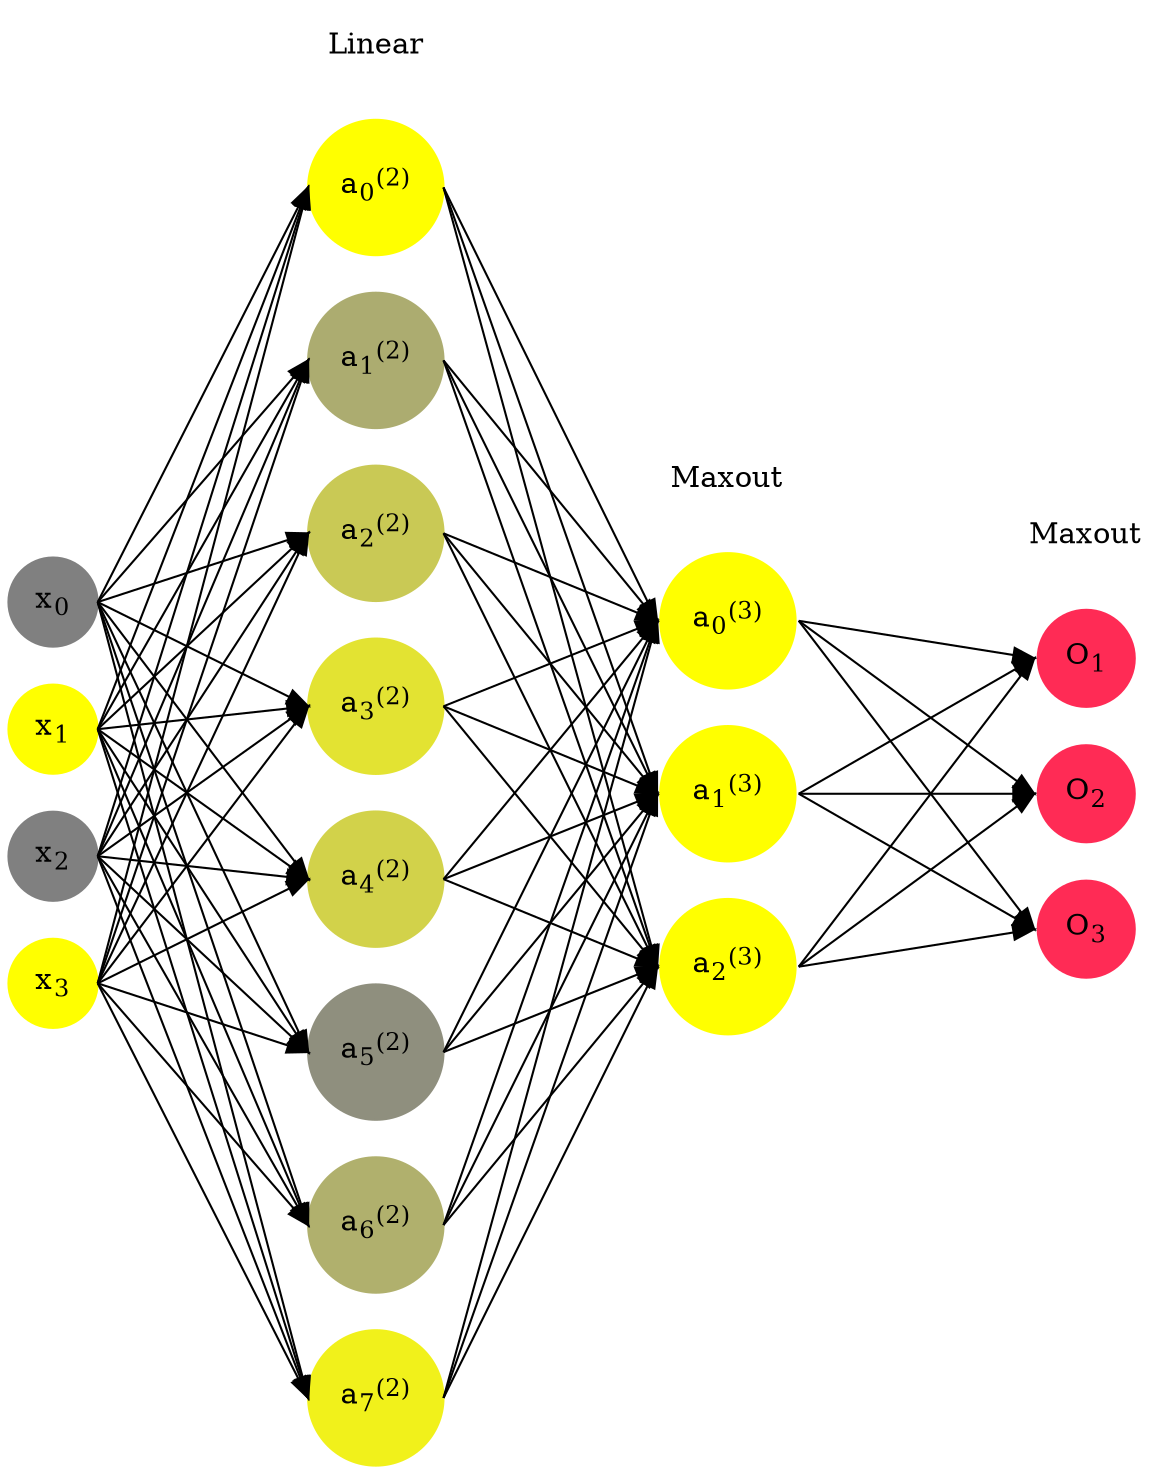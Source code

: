 digraph G {
	rankdir = LR;
	splines=false;
	edge[style=invis];
	ranksep= 1.4;
	{
	node [shape=circle, color="0.1667, 0.0, 0.5", style=filled, fillcolor="0.1667, 0.0, 0.5"];
	x0 [label=<x<sub>0</sub>>];
	}
	{
	node [shape=circle, color="0.1667, 1.0, 1.0", style=filled, fillcolor="0.1667, 1.0, 1.0"];
	x1 [label=<x<sub>1</sub>>];
	}
	{
	node [shape=circle, color="0.1667, 0.0, 0.5", style=filled, fillcolor="0.1667, 0.0, 0.5"];
	x2 [label=<x<sub>2</sub>>];
	}
	{
	node [shape=circle, color="0.1667, 1.0, 1.0", style=filled, fillcolor="0.1667, 1.0, 1.0"];
	x3 [label=<x<sub>3</sub>>];
	}
	{
	node [shape=circle, color="0.1667, 1.383082, 1.191541", style=filled, fillcolor="0.1667, 1.383082, 1.191541"];
	a02 [label=<a<sub>0</sub><sup>(2)</sup>>];
	}
	{
	node [shape=circle, color="0.1667, 0.345819, 0.672910", style=filled, fillcolor="0.1667, 0.345819, 0.672910"];
	a12 [label=<a<sub>1</sub><sup>(2)</sup>>];
	}
	{
	node [shape=circle, color="0.1667, 0.575259, 0.787630", style=filled, fillcolor="0.1667, 0.575259, 0.787630"];
	a22 [label=<a<sub>2</sub><sup>(2)</sup>>];
	}
	{
	node [shape=circle, color="0.1667, 0.777655, 0.888827", style=filled, fillcolor="0.1667, 0.777655, 0.888827"];
	a32 [label=<a<sub>3</sub><sup>(2)</sup>>];
	}
	{
	node [shape=circle, color="0.1667, 0.646165, 0.823082", style=filled, fillcolor="0.1667, 0.646165, 0.823082"];
	a42 [label=<a<sub>4</sub><sup>(2)</sup>>];
	}
	{
	node [shape=circle, color="0.1667, 0.123836, 0.561918", style=filled, fillcolor="0.1667, 0.123836, 0.561918"];
	a52 [label=<a<sub>5</sub><sup>(2)</sup>>];
	}
	{
	node [shape=circle, color="0.1667, 0.381069, 0.690534", style=filled, fillcolor="0.1667, 0.381069, 0.690534"];
	a62 [label=<a<sub>6</sub><sup>(2)</sup>>];
	}
	{
	node [shape=circle, color="0.1667, 0.886598, 0.943299", style=filled, fillcolor="0.1667, 0.886598, 0.943299"];
	a72 [label=<a<sub>7</sub><sup>(2)</sup>>];
	}
	{
	node [shape=circle, color="0.1667, 1.375139, 1.187570", style=filled, fillcolor="0.1667, 1.375139, 1.187570"];
	a03 [label=<a<sub>0</sub><sup>(3)</sup>>];
	}
	{
	node [shape=circle, color="0.1667, 1.375139, 1.187570", style=filled, fillcolor="0.1667, 1.375139, 1.187570"];
	a13 [label=<a<sub>1</sub><sup>(3)</sup>>];
	}
	{
	node [shape=circle, color="0.1667, 1.375139, 1.187570", style=filled, fillcolor="0.1667, 1.375139, 1.187570"];
	a23 [label=<a<sub>2</sub><sup>(3)</sup>>];
	}
	{
	node [shape=circle, color="0.9667, 0.83, 1.0", style=filled, fillcolor="0.9667, 0.83, 1.0"];
	O1 [label=<O<sub>1</sub>>];
	}
	{
	node [shape=circle, color="0.9667, 0.83, 1.0", style=filled, fillcolor="0.9667, 0.83, 1.0"];
	O2 [label=<O<sub>2</sub>>];
	}
	{
	node [shape=circle, color="0.9667, 0.83, 1.0", style=filled, fillcolor="0.9667, 0.83, 1.0"];
	O3 [label=<O<sub>3</sub>>];
	}
	{
	rank=same;
	x0->x1->x2->x3;
	}
	{
	rank=same;
	a02->a12->a22->a32->a42->a52->a62->a72;
	}
	{
	rank=same;
	a03->a13->a23;
	}
	{
	rank=same;
	O1->O2->O3;
	}
	l1 [shape=plaintext,label="Linear"];
	l1->a02;
	{rank=same; l1;a02};
	l2 [shape=plaintext,label="Maxout"];
	l2->a03;
	{rank=same; l2;a03};
	l3 [shape=plaintext,label="Maxout"];
	l3->O1;
	{rank=same; l3;O1};
edge[style=solid, tailport=e, headport=w];
	{x0;x1;x2;x3} -> {a02;a12;a22;a32;a42;a52;a62;a72};
	{a02;a12;a22;a32;a42;a52;a62;a72} -> {a03;a13;a23};
	{a03;a13;a23} -> {O1,O2,O3};
}